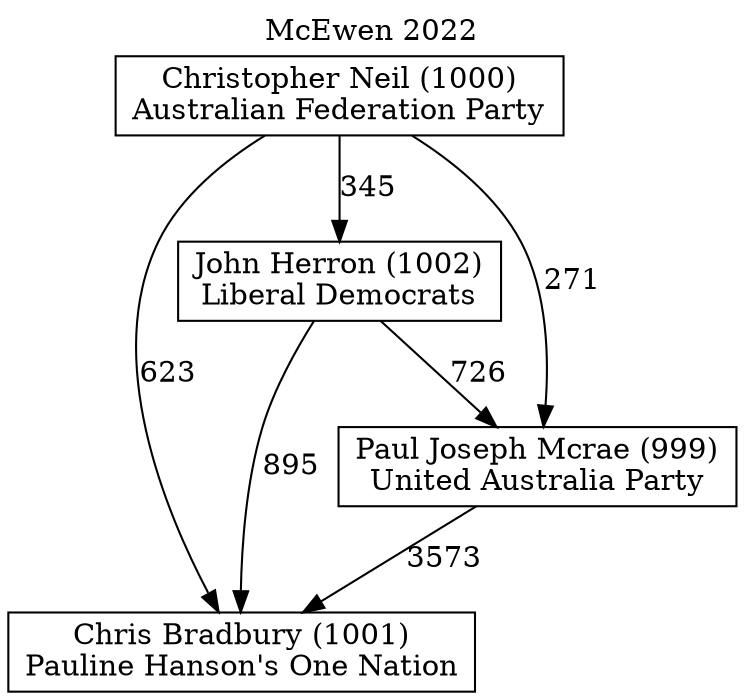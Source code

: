 // House preference flow
digraph "Chris Bradbury (1001)_McEwen_2022" {
	graph [label="McEwen 2022" labelloc=t mclimit=10]
	node [shape=box]
	"John Herron (1002)" [label="John Herron (1002)
Liberal Democrats"]
	"Chris Bradbury (1001)" [label="Chris Bradbury (1001)
Pauline Hanson's One Nation"]
	"Paul Joseph Mcrae (999)" [label="Paul Joseph Mcrae (999)
United Australia Party"]
	"Christopher Neil (1000)" [label="Christopher Neil (1000)
Australian Federation Party"]
	"John Herron (1002)" -> "Paul Joseph Mcrae (999)" [label=726]
	"Christopher Neil (1000)" -> "Chris Bradbury (1001)" [label=623]
	"Christopher Neil (1000)" -> "Paul Joseph Mcrae (999)" [label=271]
	"Paul Joseph Mcrae (999)" -> "Chris Bradbury (1001)" [label=3573]
	"John Herron (1002)" -> "Chris Bradbury (1001)" [label=895]
	"Christopher Neil (1000)" -> "John Herron (1002)" [label=345]
}
